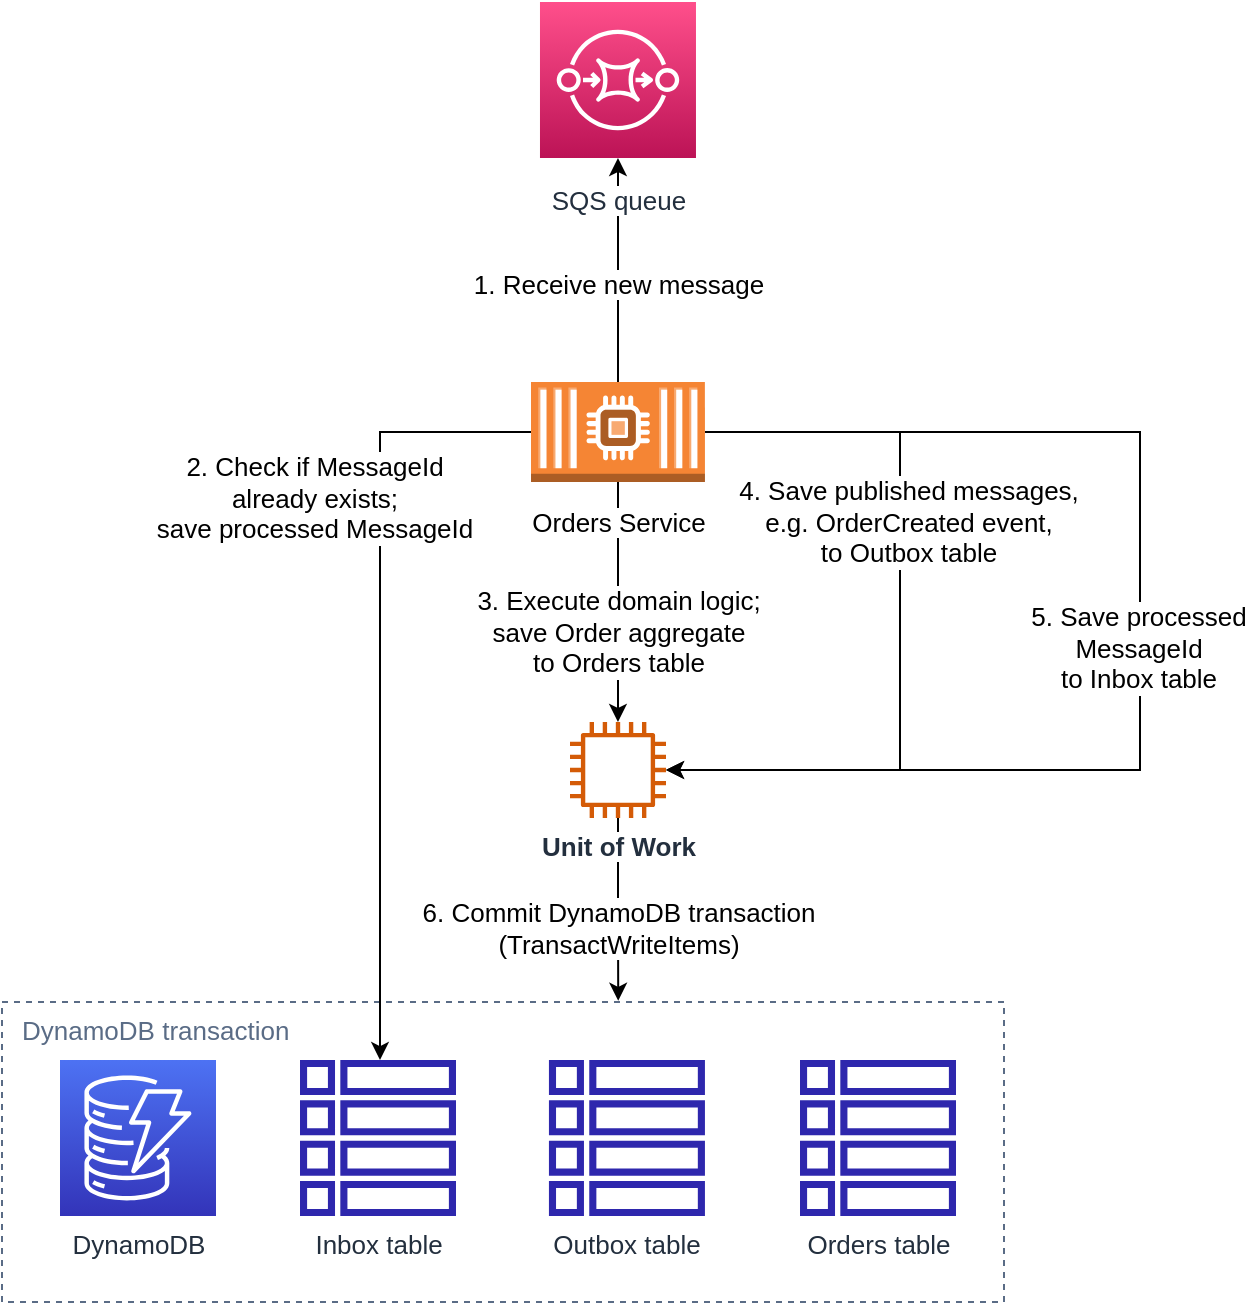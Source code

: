 <mxfile version="21.6.9" type="google">
  <diagram name="Page-1" id="j8gyJ469gVMiIQmluv2O">
    <mxGraphModel grid="1" page="1" gridSize="10" guides="1" tooltips="1" connect="1" arrows="1" fold="1" pageScale="1" pageWidth="850" pageHeight="1100" math="0" shadow="0">
      <root>
        <mxCell id="0" />
        <mxCell id="1" parent="0" />
        <mxCell id="kkgnVbwnO8yxF-T6s2bL-23" style="edgeStyle=orthogonalEdgeStyle;rounded=0;orthogonalLoop=1;jettySize=auto;html=1;entryX=0.615;entryY=-0.004;entryDx=0;entryDy=0;entryPerimeter=0;fontSize=13;" edge="1" parent="1" source="kkgnVbwnO8yxF-T6s2bL-12" target="Ho6LmtUpcL3kxW8yU0lt-19">
          <mxGeometry relative="1" as="geometry" />
        </mxCell>
        <mxCell id="kkgnVbwnO8yxF-T6s2bL-24" value="6. Commit DynamoDB transaction&lt;br style=&quot;font-size: 13px;&quot;&gt;(TransactWriteItems)" style="edgeLabel;html=1;align=center;verticalAlign=middle;resizable=0;points=[];fontSize=13;" vertex="1" connectable="0" parent="kkgnVbwnO8yxF-T6s2bL-23">
          <mxGeometry x="0.244" relative="1" as="geometry">
            <mxPoint y="-2" as="offset" />
          </mxGeometry>
        </mxCell>
        <mxCell id="Ho6LmtUpcL3kxW8yU0lt-19" value="DynamoDB transaction" style="fillColor=none;strokeColor=#5A6C86;dashed=1;verticalAlign=top;fontStyle=0;fontColor=#5A6C86;whiteSpace=wrap;html=1;align=left;spacingLeft=8;fontSize=13;" vertex="1" parent="1">
          <mxGeometry x="141" y="530" width="501" height="150" as="geometry" />
        </mxCell>
        <mxCell id="Ho6LmtUpcL3kxW8yU0lt-2" style="edgeStyle=orthogonalEdgeStyle;rounded=0;orthogonalLoop=1;jettySize=auto;html=1;fontSize=13;" edge="1" parent="1" source="Ho6LmtUpcL3kxW8yU0lt-13" target="Ho6LmtUpcL3kxW8yU0lt-8">
          <mxGeometry relative="1" as="geometry" />
        </mxCell>
        <mxCell id="Ho6LmtUpcL3kxW8yU0lt-3" value="1. Receive new message" style="edgeLabel;html=1;align=center;verticalAlign=middle;resizable=0;points=[];fontSize=13;" vertex="1" connectable="0" parent="Ho6LmtUpcL3kxW8yU0lt-2">
          <mxGeometry x="-0.24" y="1" relative="1" as="geometry">
            <mxPoint x="1" y="-7" as="offset" />
          </mxGeometry>
        </mxCell>
        <mxCell id="Ho6LmtUpcL3kxW8yU0lt-6" value="Outbox table" style="sketch=0;outlineConnect=0;fontColor=#232F3E;gradientColor=none;fillColor=#2E27AD;strokeColor=none;dashed=0;verticalLabelPosition=bottom;verticalAlign=top;align=center;html=1;fontSize=13;fontStyle=0;aspect=fixed;pointerEvents=1;shape=mxgraph.aws4.table;" vertex="1" parent="1">
          <mxGeometry x="414.47" y="559" width="78" height="78" as="geometry" />
        </mxCell>
        <mxCell id="Ho6LmtUpcL3kxW8yU0lt-7" value="DynamoDB" style="sketch=0;points=[[0,0,0],[0.25,0,0],[0.5,0,0],[0.75,0,0],[1,0,0],[0,1,0],[0.25,1,0],[0.5,1,0],[0.75,1,0],[1,1,0],[0,0.25,0],[0,0.5,0],[0,0.75,0],[1,0.25,0],[1,0.5,0],[1,0.75,0]];outlineConnect=0;fontColor=#232F3E;gradientColor=#4D72F3;gradientDirection=north;fillColor=#3334B9;strokeColor=#ffffff;dashed=0;verticalLabelPosition=bottom;verticalAlign=top;align=center;html=1;fontSize=13;fontStyle=0;aspect=fixed;shape=mxgraph.aws4.resourceIcon;resIcon=mxgraph.aws4.dynamodb;" vertex="1" parent="1">
          <mxGeometry x="170" y="559" width="78" height="78" as="geometry" />
        </mxCell>
        <mxCell id="Ho6LmtUpcL3kxW8yU0lt-8" value="&lt;span style=&quot;background-color: rgb(255, 255, 255); font-size: 13px;&quot;&gt;SQS queue&lt;/span&gt;" style="sketch=0;points=[[0,0,0],[0.25,0,0],[0.5,0,0],[0.75,0,0],[1,0,0],[0,1,0],[0.25,1,0],[0.5,1,0],[0.75,1,0],[1,1,0],[0,0.25,0],[0,0.5,0],[0,0.75,0],[1,0.25,0],[1,0.5,0],[1,0.75,0]];outlineConnect=0;fontColor=#232F3E;gradientColor=#FF4F8B;gradientDirection=north;fillColor=#BC1356;strokeColor=#ffffff;dashed=0;verticalLabelPosition=bottom;verticalAlign=top;align=center;html=1;fontSize=13;fontStyle=0;aspect=fixed;shape=mxgraph.aws4.resourceIcon;resIcon=mxgraph.aws4.sqs;spacingBottom=0;spacingTop=7;" vertex="1" parent="1">
          <mxGeometry x="409.99" y="30" width="78" height="78" as="geometry" />
        </mxCell>
        <mxCell id="kkgnVbwnO8yxF-T6s2bL-3" style="edgeStyle=orthogonalEdgeStyle;rounded=0;orthogonalLoop=1;jettySize=auto;html=1;fontSize=13;" edge="1" parent="1" target="kkgnVbwnO8yxF-T6s2bL-1">
          <mxGeometry relative="1" as="geometry">
            <mxPoint x="415.51" y="245" as="sourcePoint" />
            <mxPoint x="330" y="500.001" as="targetPoint" />
            <Array as="points">
              <mxPoint x="330" y="245" />
            </Array>
          </mxGeometry>
        </mxCell>
        <mxCell id="kkgnVbwnO8yxF-T6s2bL-9" value="2. Check if MessageId&lt;br style=&quot;font-size: 13px;&quot;&gt;already exists;&lt;br style=&quot;font-size: 13px;&quot;&gt;save processed MessageId" style="edgeLabel;html=1;align=center;verticalAlign=middle;resizable=0;points=[];fontSize=13;" vertex="1" connectable="0" parent="kkgnVbwnO8yxF-T6s2bL-3">
          <mxGeometry x="0.131" y="1" relative="1" as="geometry">
            <mxPoint x="-34" y="-108" as="offset" />
          </mxGeometry>
        </mxCell>
        <mxCell id="kkgnVbwnO8yxF-T6s2bL-13" style="edgeStyle=orthogonalEdgeStyle;rounded=0;orthogonalLoop=1;jettySize=auto;html=1;fontSize=13;" edge="1" parent="1" source="Ho6LmtUpcL3kxW8yU0lt-13" target="kkgnVbwnO8yxF-T6s2bL-12">
          <mxGeometry relative="1" as="geometry" />
        </mxCell>
        <mxCell id="kkgnVbwnO8yxF-T6s2bL-14" value="3. Execute domain logic;&lt;br style=&quot;font-size: 13px;&quot;&gt;save Order aggregate&lt;br style=&quot;font-size: 13px;&quot;&gt;to Orders table" style="edgeLabel;html=1;align=center;verticalAlign=middle;resizable=0;points=[];fontSize=13;" vertex="1" connectable="0" parent="kkgnVbwnO8yxF-T6s2bL-13">
          <mxGeometry x="-0.027" y="-1" relative="1" as="geometry">
            <mxPoint x="1" y="16" as="offset" />
          </mxGeometry>
        </mxCell>
        <mxCell id="kkgnVbwnO8yxF-T6s2bL-15" style="edgeStyle=orthogonalEdgeStyle;rounded=0;orthogonalLoop=1;jettySize=auto;html=1;fontSize=13;" edge="1" parent="1" source="Ho6LmtUpcL3kxW8yU0lt-13" target="kkgnVbwnO8yxF-T6s2bL-12">
          <mxGeometry relative="1" as="geometry">
            <Array as="points">
              <mxPoint x="590" y="245" />
              <mxPoint x="590" y="414" />
            </Array>
          </mxGeometry>
        </mxCell>
        <mxCell id="kkgnVbwnO8yxF-T6s2bL-26" value="4. Save published messages,&lt;br style=&quot;border-color: var(--border-color); font-size: 13px;&quot;&gt;e.g. OrderCreated event,&lt;br style=&quot;border-color: var(--border-color); font-size: 13px;&quot;&gt;to Outbox table" style="edgeLabel;html=1;align=center;verticalAlign=middle;resizable=0;points=[];fontSize=13;" vertex="1" connectable="0" parent="kkgnVbwnO8yxF-T6s2bL-15">
          <mxGeometry x="-0.153" y="-1" relative="1" as="geometry">
            <mxPoint x="5" y="-20" as="offset" />
          </mxGeometry>
        </mxCell>
        <mxCell id="kkgnVbwnO8yxF-T6s2bL-17" style="edgeStyle=orthogonalEdgeStyle;rounded=0;orthogonalLoop=1;jettySize=auto;html=1;fontSize=13;" edge="1" parent="1" source="Ho6LmtUpcL3kxW8yU0lt-13" target="kkgnVbwnO8yxF-T6s2bL-12">
          <mxGeometry relative="1" as="geometry">
            <mxPoint x="670.0" y="380.0" as="targetPoint" />
            <Array as="points">
              <mxPoint x="710" y="245" />
              <mxPoint x="710" y="414" />
            </Array>
          </mxGeometry>
        </mxCell>
        <mxCell id="kkgnVbwnO8yxF-T6s2bL-25" value="5. Save processed&lt;br style=&quot;border-color: var(--border-color); font-size: 13px;&quot;&gt;MessageId&lt;br style=&quot;border-color: var(--border-color); font-size: 13px;&quot;&gt;to Inbox table" style="edgeLabel;html=1;align=center;verticalAlign=middle;resizable=0;points=[];fontSize=13;" vertex="1" connectable="0" parent="kkgnVbwnO8yxF-T6s2bL-17">
          <mxGeometry x="-0.19" y="3" relative="1" as="geometry">
            <mxPoint x="-4" y="73" as="offset" />
          </mxGeometry>
        </mxCell>
        <mxCell id="Ho6LmtUpcL3kxW8yU0lt-13" value="&lt;span style=&quot;background-color: rgb(255, 255, 255); font-size: 13px;&quot;&gt;Orders Service&lt;/span&gt;" style="outlineConnect=0;dashed=0;verticalLabelPosition=bottom;verticalAlign=top;align=center;html=1;shape=mxgraph.aws3.ec2_compute_container_2;fillColor=#F58534;gradientColor=none;spacingTop=6;fontSize=13;" vertex="1" parent="1">
          <mxGeometry x="405.51" y="220" width="86.96" height="50" as="geometry" />
        </mxCell>
        <mxCell id="kkgnVbwnO8yxF-T6s2bL-1" value="Inbox table" style="sketch=0;outlineConnect=0;fontColor=#232F3E;gradientColor=none;fillColor=#2E27AD;strokeColor=none;dashed=0;verticalLabelPosition=bottom;verticalAlign=top;align=center;html=1;fontSize=13;fontStyle=0;aspect=fixed;pointerEvents=1;shape=mxgraph.aws4.table;" vertex="1" parent="1">
          <mxGeometry x="290" y="559" width="78" height="78" as="geometry" />
        </mxCell>
        <mxCell id="kkgnVbwnO8yxF-T6s2bL-2" value="Orders table" style="sketch=0;outlineConnect=0;fontColor=#232F3E;gradientColor=none;fillColor=#2E27AD;strokeColor=none;dashed=0;verticalLabelPosition=bottom;verticalAlign=top;align=center;html=1;fontSize=13;fontStyle=0;aspect=fixed;pointerEvents=1;shape=mxgraph.aws4.table;" vertex="1" parent="1">
          <mxGeometry x="540" y="559" width="78" height="78" as="geometry" />
        </mxCell>
        <mxCell id="kkgnVbwnO8yxF-T6s2bL-12" value="&lt;b style=&quot;background-color: rgb(255, 255, 255);&quot;&gt;Unit of Work&lt;/b&gt;" style="sketch=0;outlineConnect=0;fontColor=#232F3E;gradientColor=none;fillColor=#D45B07;strokeColor=none;dashed=0;verticalLabelPosition=bottom;verticalAlign=top;align=center;html=1;fontSize=13;fontStyle=0;aspect=fixed;pointerEvents=1;shape=mxgraph.aws4.instance2;" vertex="1" parent="1">
          <mxGeometry x="425" y="390" width="48" height="48" as="geometry" />
        </mxCell>
      </root>
    </mxGraphModel>
  </diagram>
</mxfile>

